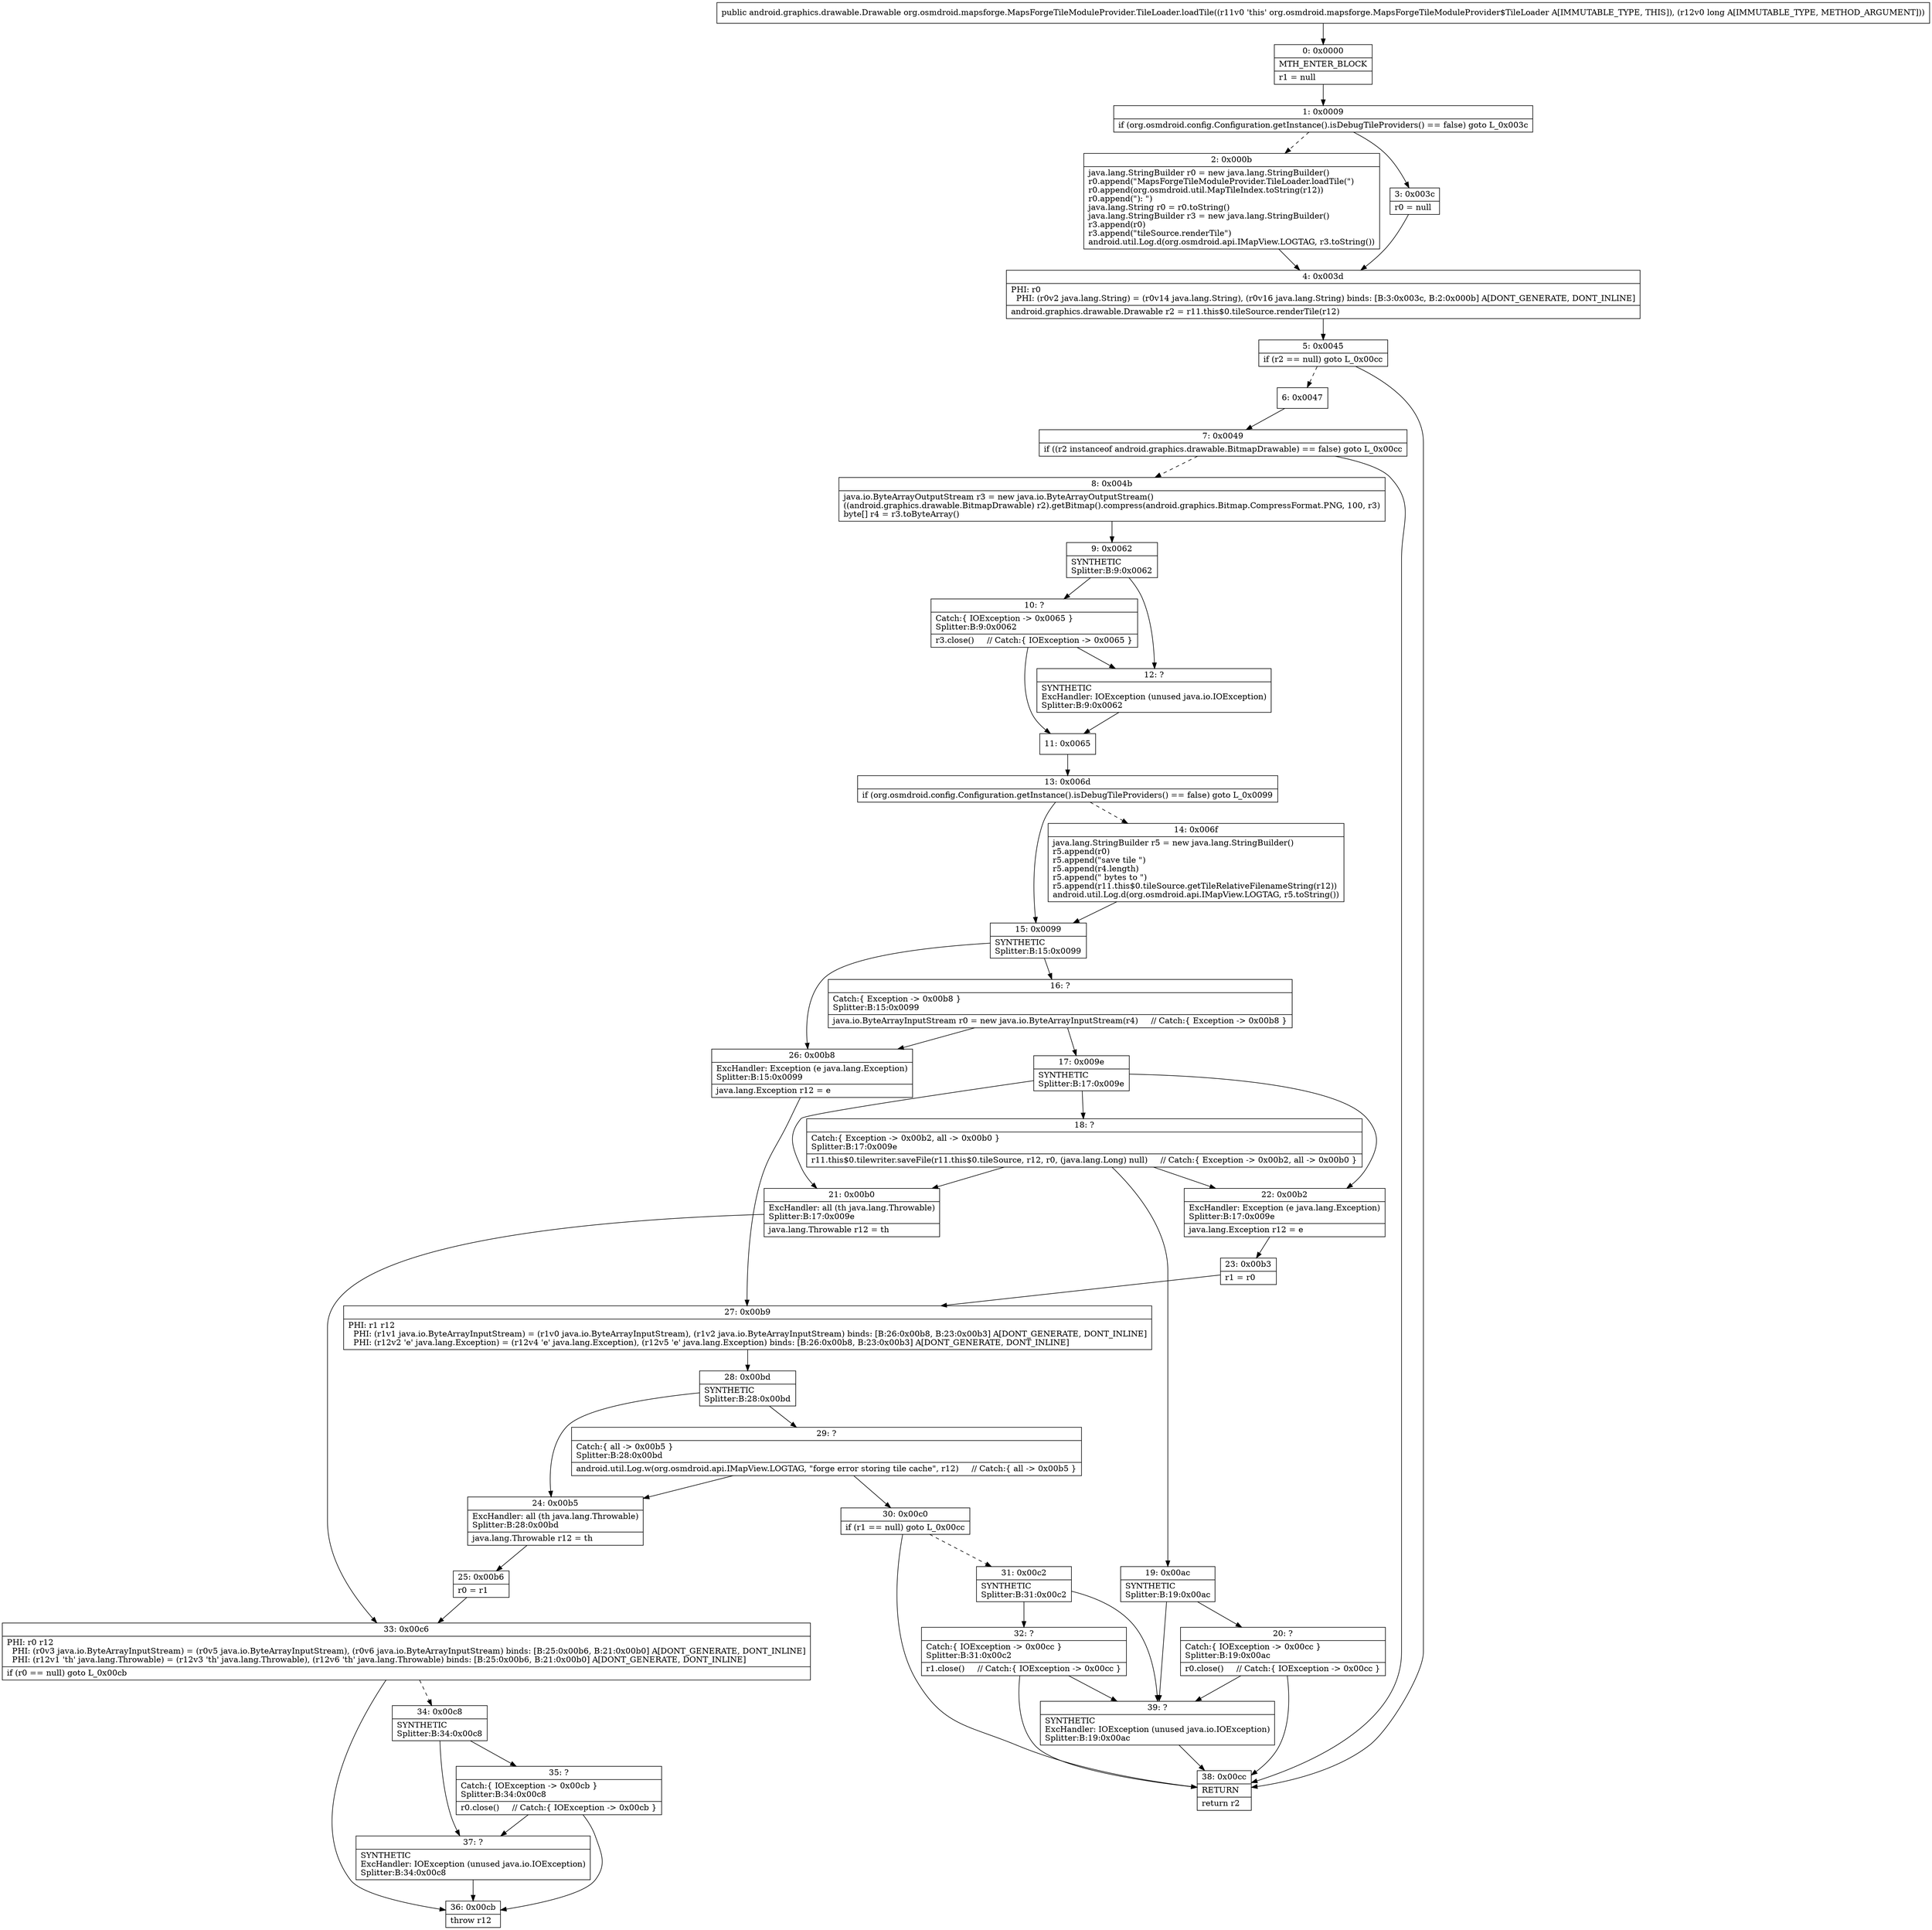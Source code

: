 digraph "CFG fororg.osmdroid.mapsforge.MapsForgeTileModuleProvider.TileLoader.loadTile(J)Landroid\/graphics\/drawable\/Drawable;" {
Node_0 [shape=record,label="{0\:\ 0x0000|MTH_ENTER_BLOCK\l|r1 = null\l}"];
Node_1 [shape=record,label="{1\:\ 0x0009|if (org.osmdroid.config.Configuration.getInstance().isDebugTileProviders() == false) goto L_0x003c\l}"];
Node_2 [shape=record,label="{2\:\ 0x000b|java.lang.StringBuilder r0 = new java.lang.StringBuilder()\lr0.append(\"MapsForgeTileModuleProvider.TileLoader.loadTile(\")\lr0.append(org.osmdroid.util.MapTileIndex.toString(r12))\lr0.append(\"): \")\ljava.lang.String r0 = r0.toString()\ljava.lang.StringBuilder r3 = new java.lang.StringBuilder()\lr3.append(r0)\lr3.append(\"tileSource.renderTile\")\landroid.util.Log.d(org.osmdroid.api.IMapView.LOGTAG, r3.toString())\l}"];
Node_3 [shape=record,label="{3\:\ 0x003c|r0 = null\l}"];
Node_4 [shape=record,label="{4\:\ 0x003d|PHI: r0 \l  PHI: (r0v2 java.lang.String) = (r0v14 java.lang.String), (r0v16 java.lang.String) binds: [B:3:0x003c, B:2:0x000b] A[DONT_GENERATE, DONT_INLINE]\l|android.graphics.drawable.Drawable r2 = r11.this$0.tileSource.renderTile(r12)\l}"];
Node_5 [shape=record,label="{5\:\ 0x0045|if (r2 == null) goto L_0x00cc\l}"];
Node_6 [shape=record,label="{6\:\ 0x0047}"];
Node_7 [shape=record,label="{7\:\ 0x0049|if ((r2 instanceof android.graphics.drawable.BitmapDrawable) == false) goto L_0x00cc\l}"];
Node_8 [shape=record,label="{8\:\ 0x004b|java.io.ByteArrayOutputStream r3 = new java.io.ByteArrayOutputStream()\l((android.graphics.drawable.BitmapDrawable) r2).getBitmap().compress(android.graphics.Bitmap.CompressFormat.PNG, 100, r3)\lbyte[] r4 = r3.toByteArray()\l}"];
Node_9 [shape=record,label="{9\:\ 0x0062|SYNTHETIC\lSplitter:B:9:0x0062\l}"];
Node_10 [shape=record,label="{10\:\ ?|Catch:\{ IOException \-\> 0x0065 \}\lSplitter:B:9:0x0062\l|r3.close()     \/\/ Catch:\{ IOException \-\> 0x0065 \}\l}"];
Node_11 [shape=record,label="{11\:\ 0x0065}"];
Node_12 [shape=record,label="{12\:\ ?|SYNTHETIC\lExcHandler: IOException (unused java.io.IOException)\lSplitter:B:9:0x0062\l}"];
Node_13 [shape=record,label="{13\:\ 0x006d|if (org.osmdroid.config.Configuration.getInstance().isDebugTileProviders() == false) goto L_0x0099\l}"];
Node_14 [shape=record,label="{14\:\ 0x006f|java.lang.StringBuilder r5 = new java.lang.StringBuilder()\lr5.append(r0)\lr5.append(\"save tile \")\lr5.append(r4.length)\lr5.append(\" bytes to \")\lr5.append(r11.this$0.tileSource.getTileRelativeFilenameString(r12))\landroid.util.Log.d(org.osmdroid.api.IMapView.LOGTAG, r5.toString())\l}"];
Node_15 [shape=record,label="{15\:\ 0x0099|SYNTHETIC\lSplitter:B:15:0x0099\l}"];
Node_16 [shape=record,label="{16\:\ ?|Catch:\{ Exception \-\> 0x00b8 \}\lSplitter:B:15:0x0099\l|java.io.ByteArrayInputStream r0 = new java.io.ByteArrayInputStream(r4)     \/\/ Catch:\{ Exception \-\> 0x00b8 \}\l}"];
Node_17 [shape=record,label="{17\:\ 0x009e|SYNTHETIC\lSplitter:B:17:0x009e\l}"];
Node_18 [shape=record,label="{18\:\ ?|Catch:\{ Exception \-\> 0x00b2, all \-\> 0x00b0 \}\lSplitter:B:17:0x009e\l|r11.this$0.tilewriter.saveFile(r11.this$0.tileSource, r12, r0, (java.lang.Long) null)     \/\/ Catch:\{ Exception \-\> 0x00b2, all \-\> 0x00b0 \}\l}"];
Node_19 [shape=record,label="{19\:\ 0x00ac|SYNTHETIC\lSplitter:B:19:0x00ac\l}"];
Node_20 [shape=record,label="{20\:\ ?|Catch:\{ IOException \-\> 0x00cc \}\lSplitter:B:19:0x00ac\l|r0.close()     \/\/ Catch:\{ IOException \-\> 0x00cc \}\l}"];
Node_21 [shape=record,label="{21\:\ 0x00b0|ExcHandler: all (th java.lang.Throwable)\lSplitter:B:17:0x009e\l|java.lang.Throwable r12 = th\l}"];
Node_22 [shape=record,label="{22\:\ 0x00b2|ExcHandler: Exception (e java.lang.Exception)\lSplitter:B:17:0x009e\l|java.lang.Exception r12 = e\l}"];
Node_23 [shape=record,label="{23\:\ 0x00b3|r1 = r0\l}"];
Node_24 [shape=record,label="{24\:\ 0x00b5|ExcHandler: all (th java.lang.Throwable)\lSplitter:B:28:0x00bd\l|java.lang.Throwable r12 = th\l}"];
Node_25 [shape=record,label="{25\:\ 0x00b6|r0 = r1\l}"];
Node_26 [shape=record,label="{26\:\ 0x00b8|ExcHandler: Exception (e java.lang.Exception)\lSplitter:B:15:0x0099\l|java.lang.Exception r12 = e\l}"];
Node_27 [shape=record,label="{27\:\ 0x00b9|PHI: r1 r12 \l  PHI: (r1v1 java.io.ByteArrayInputStream) = (r1v0 java.io.ByteArrayInputStream), (r1v2 java.io.ByteArrayInputStream) binds: [B:26:0x00b8, B:23:0x00b3] A[DONT_GENERATE, DONT_INLINE]\l  PHI: (r12v2 'e' java.lang.Exception) = (r12v4 'e' java.lang.Exception), (r12v5 'e' java.lang.Exception) binds: [B:26:0x00b8, B:23:0x00b3] A[DONT_GENERATE, DONT_INLINE]\l}"];
Node_28 [shape=record,label="{28\:\ 0x00bd|SYNTHETIC\lSplitter:B:28:0x00bd\l}"];
Node_29 [shape=record,label="{29\:\ ?|Catch:\{ all \-\> 0x00b5 \}\lSplitter:B:28:0x00bd\l|android.util.Log.w(org.osmdroid.api.IMapView.LOGTAG, \"forge error storing tile cache\", r12)     \/\/ Catch:\{ all \-\> 0x00b5 \}\l}"];
Node_30 [shape=record,label="{30\:\ 0x00c0|if (r1 == null) goto L_0x00cc\l}"];
Node_31 [shape=record,label="{31\:\ 0x00c2|SYNTHETIC\lSplitter:B:31:0x00c2\l}"];
Node_32 [shape=record,label="{32\:\ ?|Catch:\{ IOException \-\> 0x00cc \}\lSplitter:B:31:0x00c2\l|r1.close()     \/\/ Catch:\{ IOException \-\> 0x00cc \}\l}"];
Node_33 [shape=record,label="{33\:\ 0x00c6|PHI: r0 r12 \l  PHI: (r0v3 java.io.ByteArrayInputStream) = (r0v5 java.io.ByteArrayInputStream), (r0v6 java.io.ByteArrayInputStream) binds: [B:25:0x00b6, B:21:0x00b0] A[DONT_GENERATE, DONT_INLINE]\l  PHI: (r12v1 'th' java.lang.Throwable) = (r12v3 'th' java.lang.Throwable), (r12v6 'th' java.lang.Throwable) binds: [B:25:0x00b6, B:21:0x00b0] A[DONT_GENERATE, DONT_INLINE]\l|if (r0 == null) goto L_0x00cb\l}"];
Node_34 [shape=record,label="{34\:\ 0x00c8|SYNTHETIC\lSplitter:B:34:0x00c8\l}"];
Node_35 [shape=record,label="{35\:\ ?|Catch:\{ IOException \-\> 0x00cb \}\lSplitter:B:34:0x00c8\l|r0.close()     \/\/ Catch:\{ IOException \-\> 0x00cb \}\l}"];
Node_36 [shape=record,label="{36\:\ 0x00cb|throw r12\l}"];
Node_37 [shape=record,label="{37\:\ ?|SYNTHETIC\lExcHandler: IOException (unused java.io.IOException)\lSplitter:B:34:0x00c8\l}"];
Node_38 [shape=record,label="{38\:\ 0x00cc|RETURN\l|return r2\l}"];
Node_39 [shape=record,label="{39\:\ ?|SYNTHETIC\lExcHandler: IOException (unused java.io.IOException)\lSplitter:B:19:0x00ac\l}"];
MethodNode[shape=record,label="{public android.graphics.drawable.Drawable org.osmdroid.mapsforge.MapsForgeTileModuleProvider.TileLoader.loadTile((r11v0 'this' org.osmdroid.mapsforge.MapsForgeTileModuleProvider$TileLoader A[IMMUTABLE_TYPE, THIS]), (r12v0 long A[IMMUTABLE_TYPE, METHOD_ARGUMENT])) }"];
MethodNode -> Node_0;
Node_0 -> Node_1;
Node_1 -> Node_2[style=dashed];
Node_1 -> Node_3;
Node_2 -> Node_4;
Node_3 -> Node_4;
Node_4 -> Node_5;
Node_5 -> Node_6[style=dashed];
Node_5 -> Node_38;
Node_6 -> Node_7;
Node_7 -> Node_8[style=dashed];
Node_7 -> Node_38;
Node_8 -> Node_9;
Node_9 -> Node_10;
Node_9 -> Node_12;
Node_10 -> Node_11;
Node_10 -> Node_12;
Node_11 -> Node_13;
Node_12 -> Node_11;
Node_13 -> Node_14[style=dashed];
Node_13 -> Node_15;
Node_14 -> Node_15;
Node_15 -> Node_16;
Node_15 -> Node_26;
Node_16 -> Node_17;
Node_16 -> Node_26;
Node_17 -> Node_18;
Node_17 -> Node_22;
Node_17 -> Node_21;
Node_18 -> Node_19;
Node_18 -> Node_22;
Node_18 -> Node_21;
Node_19 -> Node_20;
Node_19 -> Node_39;
Node_20 -> Node_39;
Node_20 -> Node_38;
Node_21 -> Node_33;
Node_22 -> Node_23;
Node_23 -> Node_27;
Node_24 -> Node_25;
Node_25 -> Node_33;
Node_26 -> Node_27;
Node_27 -> Node_28;
Node_28 -> Node_29;
Node_28 -> Node_24;
Node_29 -> Node_30;
Node_29 -> Node_24;
Node_30 -> Node_31[style=dashed];
Node_30 -> Node_38;
Node_31 -> Node_32;
Node_31 -> Node_39;
Node_32 -> Node_39;
Node_32 -> Node_38;
Node_33 -> Node_34[style=dashed];
Node_33 -> Node_36;
Node_34 -> Node_35;
Node_34 -> Node_37;
Node_35 -> Node_36;
Node_35 -> Node_37;
Node_37 -> Node_36;
Node_39 -> Node_38;
}

